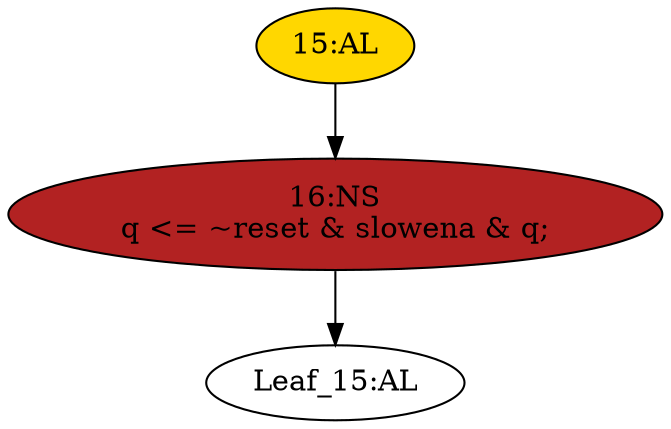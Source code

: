 strict digraph "" {
	node [label="\N"];
	"Leaf_15:AL"	[def_var="['q']",
		label="Leaf_15:AL"];
	"15:AL"	[ast="<pyverilog.vparser.ast.Always object at 0x7f47a6da8050>",
		clk_sens=True,
		fillcolor=gold,
		label="15:AL",
		sens="['clk']",
		statements="[]",
		style=filled,
		typ=Always,
		use_var="['reset', 'q', 'slowena']"];
	"16:NS"	[ast="<pyverilog.vparser.ast.NonblockingSubstitution object at 0x7f47a6da8210>",
		fillcolor=firebrick,
		label="16:NS
q <= ~reset & slowena & q;",
		statements="[<pyverilog.vparser.ast.NonblockingSubstitution object at 0x7f47a6da8210>]",
		style=filled,
		typ=NonblockingSubstitution];
	"15:AL" -> "16:NS"	[cond="[]",
		lineno=None];
	"16:NS" -> "Leaf_15:AL"	[cond="[]",
		lineno=None];
}
